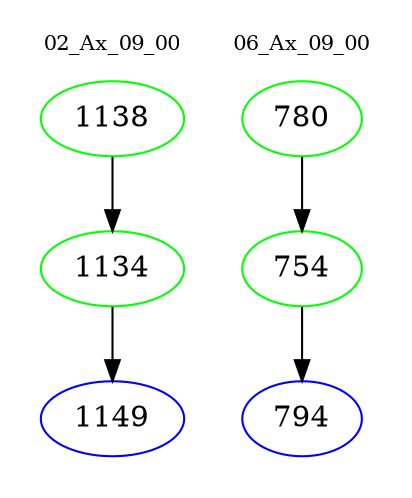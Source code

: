 digraph{
subgraph cluster_0 {
color = white
label = "02_Ax_09_00";
fontsize=10;
T0_1138 [label="1138", color="green"]
T0_1138 -> T0_1134 [color="black"]
T0_1134 [label="1134", color="green"]
T0_1134 -> T0_1149 [color="black"]
T0_1149 [label="1149", color="blue"]
}
subgraph cluster_1 {
color = white
label = "06_Ax_09_00";
fontsize=10;
T1_780 [label="780", color="green"]
T1_780 -> T1_754 [color="black"]
T1_754 [label="754", color="green"]
T1_754 -> T1_794 [color="black"]
T1_794 [label="794", color="blue"]
}
}
